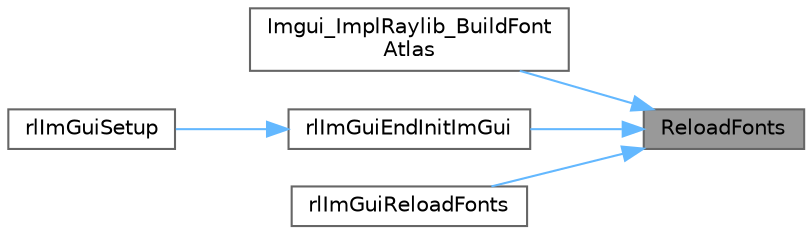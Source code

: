 digraph "ReloadFonts"
{
 // LATEX_PDF_SIZE
  bgcolor="transparent";
  edge [fontname=Helvetica,fontsize=10,labelfontname=Helvetica,labelfontsize=10];
  node [fontname=Helvetica,fontsize=10,shape=box,height=0.2,width=0.4];
  rankdir="RL";
  Node1 [id="Node000001",label="ReloadFonts",height=0.2,width=0.4,color="gray40", fillcolor="grey60", style="filled", fontcolor="black",tooltip=" "];
  Node1 -> Node2 [id="edge1_Node000001_Node000002",dir="back",color="steelblue1",style="solid",tooltip=" "];
  Node2 [id="Node000002",label="Imgui_ImplRaylib_BuildFont\lAtlas",height=0.2,width=0.4,color="grey40", fillcolor="white", style="filled",URL="$rl_im_gui_8cpp.html#a4f22785087f8d3f47a5b1615351cfa69",tooltip=" "];
  Node1 -> Node3 [id="edge2_Node000001_Node000003",dir="back",color="steelblue1",style="solid",tooltip=" "];
  Node3 [id="Node000003",label="rlImGuiEndInitImGui",height=0.2,width=0.4,color="grey40", fillcolor="white", style="filled",URL="$rl_im_gui_8cpp.html#a0ec7c68b95290b6d25468f5b2b1a4430",tooltip="End Custom initialization. Not needed if you call rlImGuiSetup. Only needed if you want to add custom..."];
  Node3 -> Node4 [id="edge3_Node000003_Node000004",dir="back",color="steelblue1",style="solid",tooltip=" "];
  Node4 [id="Node000004",label="rlImGuiSetup",height=0.2,width=0.4,color="grey40", fillcolor="white", style="filled",URL="$rl_im_gui_8cpp.html#a4925b7c40a505037b4e75505e78bca1a",tooltip="Sets up ImGui, loads fonts and themes Calls ImGui_ImplRaylib_Init and sets the theme...."];
  Node1 -> Node5 [id="edge4_Node000001_Node000005",dir="back",color="steelblue1",style="solid",tooltip=" "];
  Node5 [id="Node000005",label="rlImGuiReloadFonts",height=0.2,width=0.4,color="grey40", fillcolor="white", style="filled",URL="$rl_im_gui_8cpp.html#a611d00220d46f8e03d90791825f49451",tooltip="Forces the font texture atlas to be recomputed and re-cached."];
}
